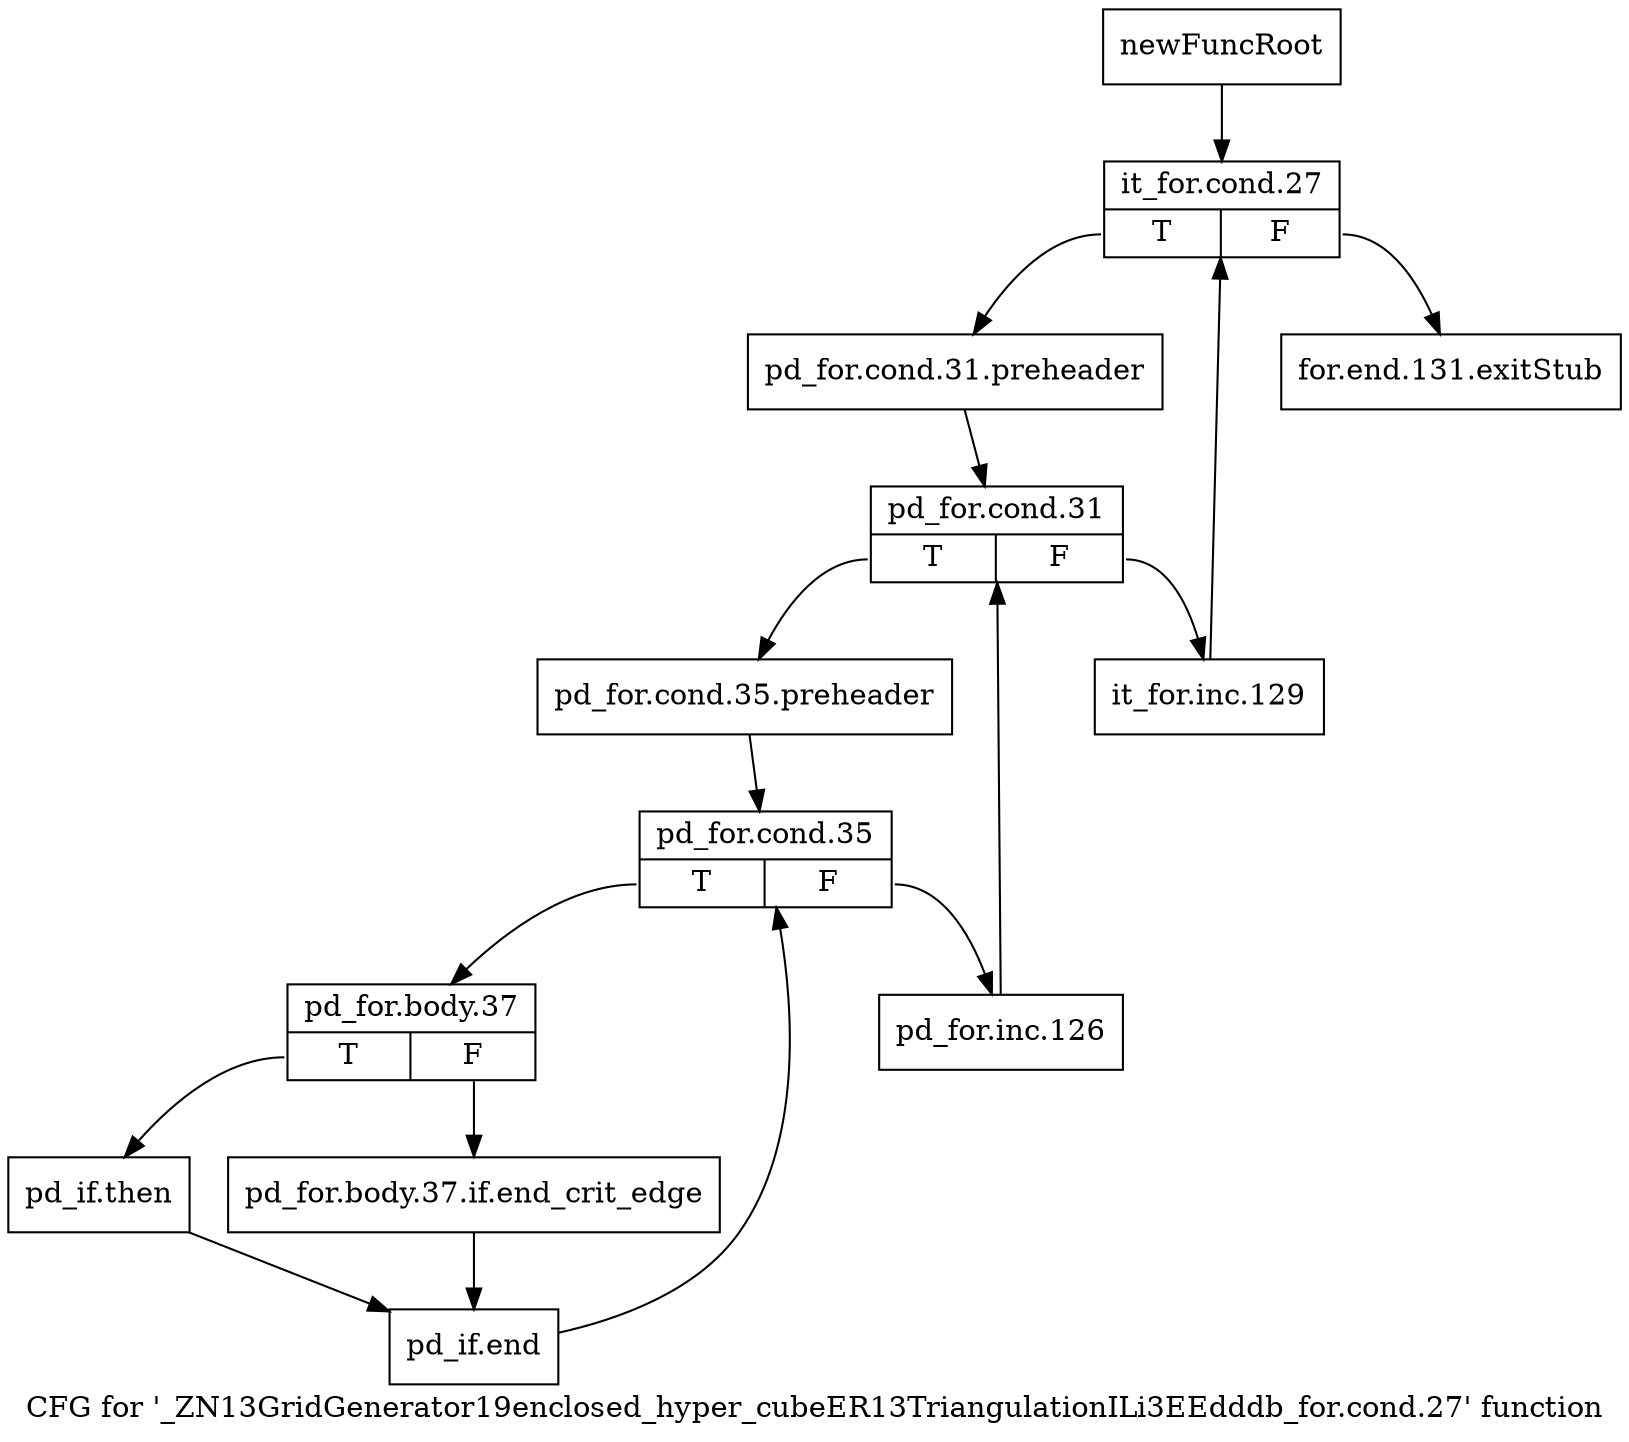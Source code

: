digraph "CFG for '_ZN13GridGenerator19enclosed_hyper_cubeER13TriangulationILi3EEdddb_for.cond.27' function" {
	label="CFG for '_ZN13GridGenerator19enclosed_hyper_cubeER13TriangulationILi3EEdddb_for.cond.27' function";

	Node0x93359d0 [shape=record,label="{newFuncRoot}"];
	Node0x93359d0 -> Node0x9335a70;
	Node0x9335a20 [shape=record,label="{for.end.131.exitStub}"];
	Node0x9335a70 [shape=record,label="{it_for.cond.27|{<s0>T|<s1>F}}"];
	Node0x9335a70:s0 -> Node0x9335ac0;
	Node0x9335a70:s1 -> Node0x9335a20;
	Node0x9335ac0 [shape=record,label="{pd_for.cond.31.preheader}"];
	Node0x9335ac0 -> Node0x9335b10;
	Node0x9335b10 [shape=record,label="{pd_for.cond.31|{<s0>T|<s1>F}}"];
	Node0x9335b10:s0 -> Node0x9335bb0;
	Node0x9335b10:s1 -> Node0x9335b60;
	Node0x9335b60 [shape=record,label="{it_for.inc.129}"];
	Node0x9335b60 -> Node0x9335a70;
	Node0x9335bb0 [shape=record,label="{pd_for.cond.35.preheader}"];
	Node0x9335bb0 -> Node0x9335c00;
	Node0x9335c00 [shape=record,label="{pd_for.cond.35|{<s0>T|<s1>F}}"];
	Node0x9335c00:s0 -> Node0x9335ca0;
	Node0x9335c00:s1 -> Node0x9335c50;
	Node0x9335c50 [shape=record,label="{pd_for.inc.126}"];
	Node0x9335c50 -> Node0x9335b10;
	Node0x9335ca0 [shape=record,label="{pd_for.body.37|{<s0>T|<s1>F}}"];
	Node0x9335ca0:s0 -> Node0x9335f20;
	Node0x9335ca0:s1 -> Node0x9335ed0;
	Node0x9335ed0 [shape=record,label="{pd_for.body.37.if.end_crit_edge}"];
	Node0x9335ed0 -> Node0x9335f70;
	Node0x9335f20 [shape=record,label="{pd_if.then}"];
	Node0x9335f20 -> Node0x9335f70;
	Node0x9335f70 [shape=record,label="{pd_if.end}"];
	Node0x9335f70 -> Node0x9335c00;
}
